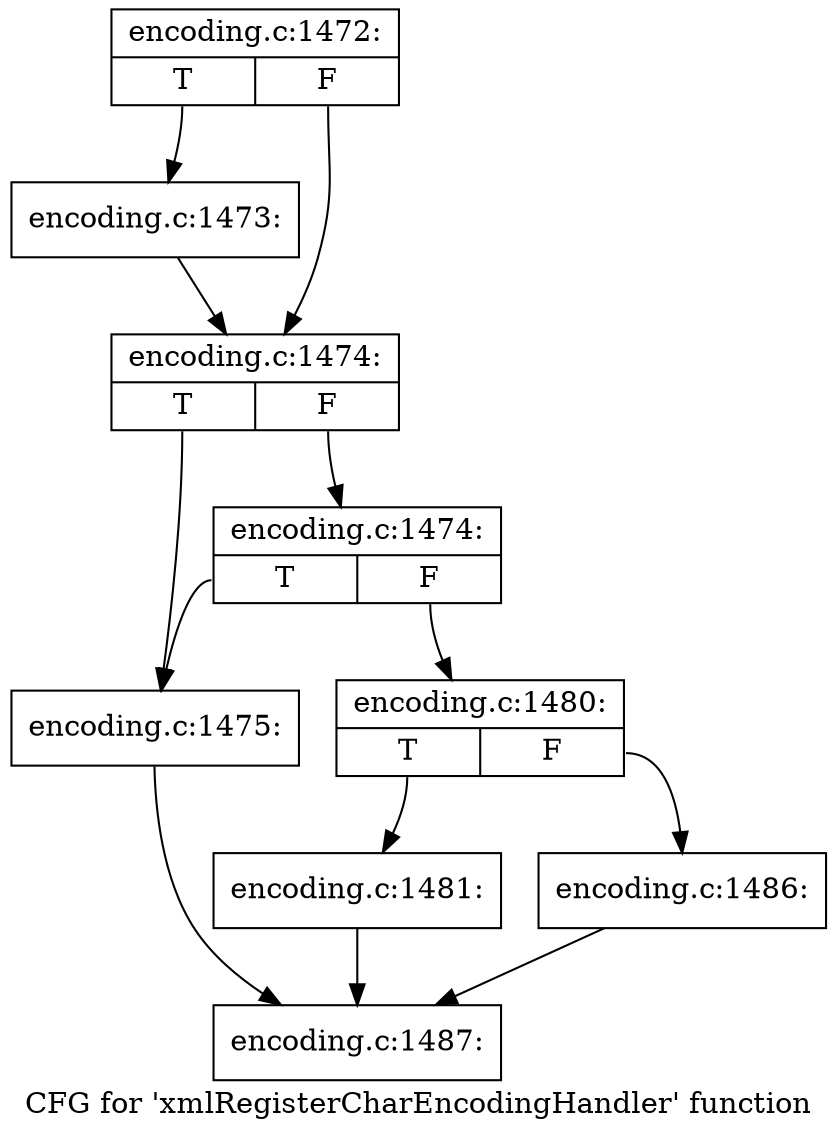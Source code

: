 digraph "CFG for 'xmlRegisterCharEncodingHandler' function" {
	label="CFG for 'xmlRegisterCharEncodingHandler' function";

	Node0x46a0270 [shape=record,label="{encoding.c:1472:|{<s0>T|<s1>F}}"];
	Node0x46a0270:s0 -> Node0x45805a0;
	Node0x46a0270:s1 -> Node0x46a5f30;
	Node0x45805a0 [shape=record,label="{encoding.c:1473:}"];
	Node0x45805a0 -> Node0x46a5f30;
	Node0x46a5f30 [shape=record,label="{encoding.c:1474:|{<s0>T|<s1>F}}"];
	Node0x46a5f30:s0 -> Node0x46a62c0;
	Node0x46a5f30:s1 -> Node0x46a6360;
	Node0x46a6360 [shape=record,label="{encoding.c:1474:|{<s0>T|<s1>F}}"];
	Node0x46a6360:s0 -> Node0x46a62c0;
	Node0x46a6360:s1 -> Node0x46a6310;
	Node0x46a62c0 [shape=record,label="{encoding.c:1475:}"];
	Node0x46a62c0 -> Node0x46a5bc0;
	Node0x46a6310 [shape=record,label="{encoding.c:1480:|{<s0>T|<s1>F}}"];
	Node0x46a6310:s0 -> Node0x4368230;
	Node0x46a6310:s1 -> Node0x4368280;
	Node0x4368230 [shape=record,label="{encoding.c:1481:}"];
	Node0x4368230 -> Node0x46a5bc0;
	Node0x4368280 [shape=record,label="{encoding.c:1486:}"];
	Node0x4368280 -> Node0x46a5bc0;
	Node0x46a5bc0 [shape=record,label="{encoding.c:1487:}"];
}
